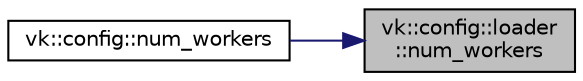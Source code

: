 digraph "vk::config::loader::num_workers"
{
 // LATEX_PDF_SIZE
  edge [fontname="Helvetica",fontsize="10",labelfontname="Helvetica",labelfontsize="10"];
  node [fontname="Helvetica",fontsize="10",shape=record];
  rankdir="RL";
  Node1 [label="vk::config::loader\l::num_workers",height=0.2,width=0.4,color="black", fillcolor="grey75", style="filled", fontcolor="black",tooltip=" "];
  Node1 -> Node2 [dir="back",color="midnightblue",fontsize="10",style="solid",fontname="Helvetica"];
  Node2 [label="vk::config::num_workers",height=0.2,width=0.4,color="black", fillcolor="white", style="filled",URL="$namespacevk_1_1config.html#a7c6ba0eaaf88cfcfe88bdebfe98d92f7",tooltip=" "];
}
